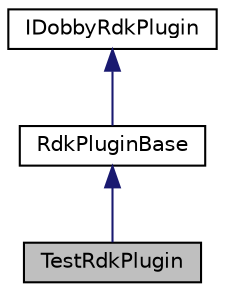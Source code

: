 digraph "TestRdkPlugin"
{
 // LATEX_PDF_SIZE
  edge [fontname="Helvetica",fontsize="10",labelfontname="Helvetica",labelfontsize="10"];
  node [fontname="Helvetica",fontsize="10",shape=record];
  Node1 [label="TestRdkPlugin",height=0.2,width=0.4,color="black", fillcolor="grey75", style="filled", fontcolor="black",tooltip="Simple Dobby RDK Plugin."];
  Node2 -> Node1 [dir="back",color="midnightblue",fontsize="10",style="solid",fontname="Helvetica"];
  Node2 [label="RdkPluginBase",height=0.2,width=0.4,color="black", fillcolor="white", style="filled",URL="$classRdkPluginBase.html",tooltip="Basic object that provides the default overrides for a plugin."];
  Node3 -> Node2 [dir="back",color="midnightblue",fontsize="10",style="solid",fontname="Helvetica"];
  Node3 [label="IDobbyRdkPlugin",height=0.2,width=0.4,color="black", fillcolor="white", style="filled",URL="$classIDobbyRdkPlugin.html",tooltip="Interface that plugin libraries have to implement."];
}
